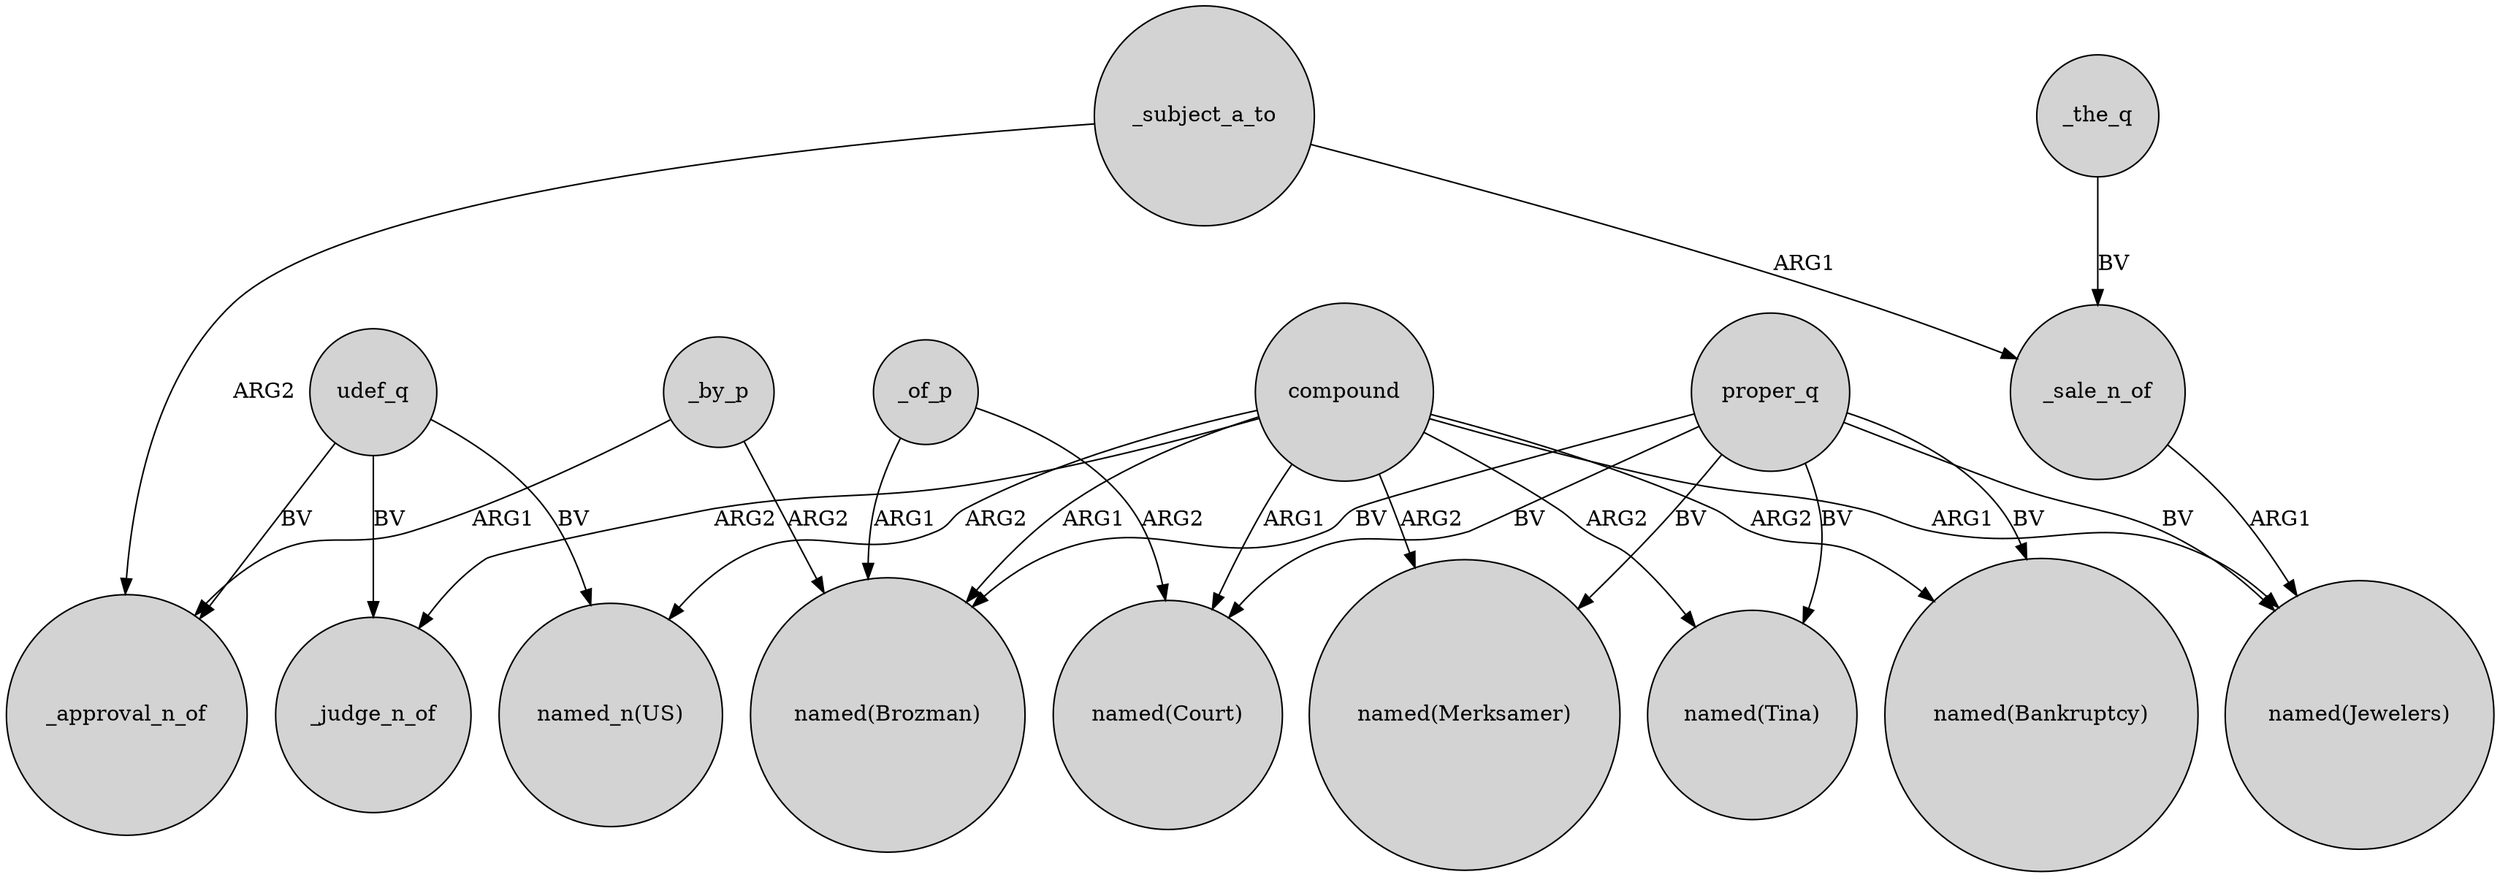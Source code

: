 digraph {
	node [shape=circle style=filled]
	udef_q -> "named_n(US)" [label=BV]
	_of_p -> "named(Brozman)" [label=ARG1]
	compound -> _judge_n_of [label=ARG2]
	compound -> "named(Jewelers)" [label=ARG1]
	proper_q -> "named(Jewelers)" [label=BV]
	_sale_n_of -> "named(Jewelers)" [label=ARG1]
	compound -> "named(Merksamer)" [label=ARG2]
	_by_p -> _approval_n_of [label=ARG1]
	compound -> "named_n(US)" [label=ARG2]
	udef_q -> _judge_n_of [label=BV]
	proper_q -> "named(Tina)" [label=BV]
	compound -> "named(Brozman)" [label=ARG1]
	compound -> "named(Bankruptcy)" [label=ARG2]
	_subject_a_to -> _sale_n_of [label=ARG1]
	proper_q -> "named(Bankruptcy)" [label=BV]
	_the_q -> _sale_n_of [label=BV]
	compound -> "named(Tina)" [label=ARG2]
	_subject_a_to -> _approval_n_of [label=ARG2]
	_of_p -> "named(Court)" [label=ARG2]
	proper_q -> "named(Merksamer)" [label=BV]
	_by_p -> "named(Brozman)" [label=ARG2]
	proper_q -> "named(Brozman)" [label=BV]
	udef_q -> _approval_n_of [label=BV]
	compound -> "named(Court)" [label=ARG1]
	proper_q -> "named(Court)" [label=BV]
}

